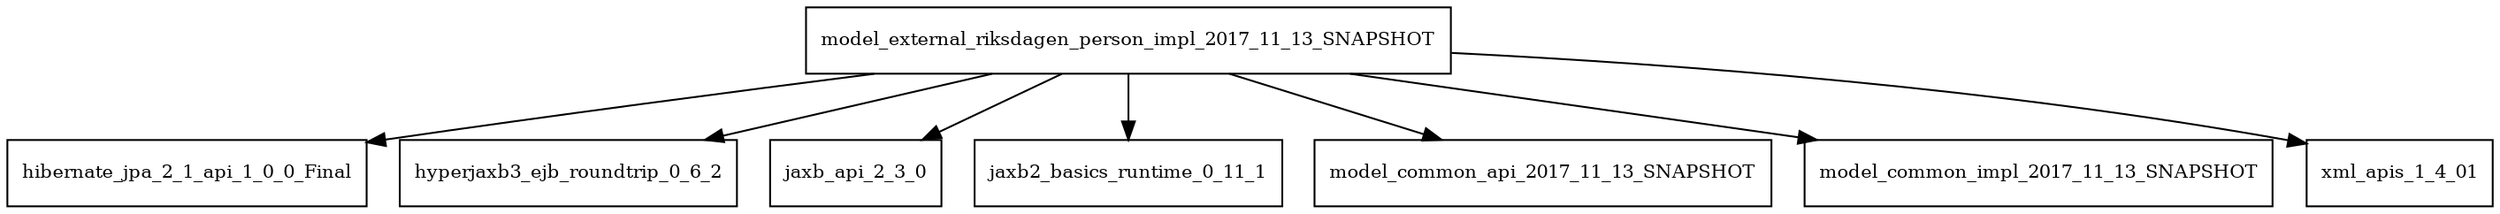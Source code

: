 digraph model_external_riksdagen_person_impl_2017_11_13_SNAPSHOT_dependencies {
  node [shape = box, fontsize=10.0];
  model_external_riksdagen_person_impl_2017_11_13_SNAPSHOT -> hibernate_jpa_2_1_api_1_0_0_Final;
  model_external_riksdagen_person_impl_2017_11_13_SNAPSHOT -> hyperjaxb3_ejb_roundtrip_0_6_2;
  model_external_riksdagen_person_impl_2017_11_13_SNAPSHOT -> jaxb_api_2_3_0;
  model_external_riksdagen_person_impl_2017_11_13_SNAPSHOT -> jaxb2_basics_runtime_0_11_1;
  model_external_riksdagen_person_impl_2017_11_13_SNAPSHOT -> model_common_api_2017_11_13_SNAPSHOT;
  model_external_riksdagen_person_impl_2017_11_13_SNAPSHOT -> model_common_impl_2017_11_13_SNAPSHOT;
  model_external_riksdagen_person_impl_2017_11_13_SNAPSHOT -> xml_apis_1_4_01;
}
